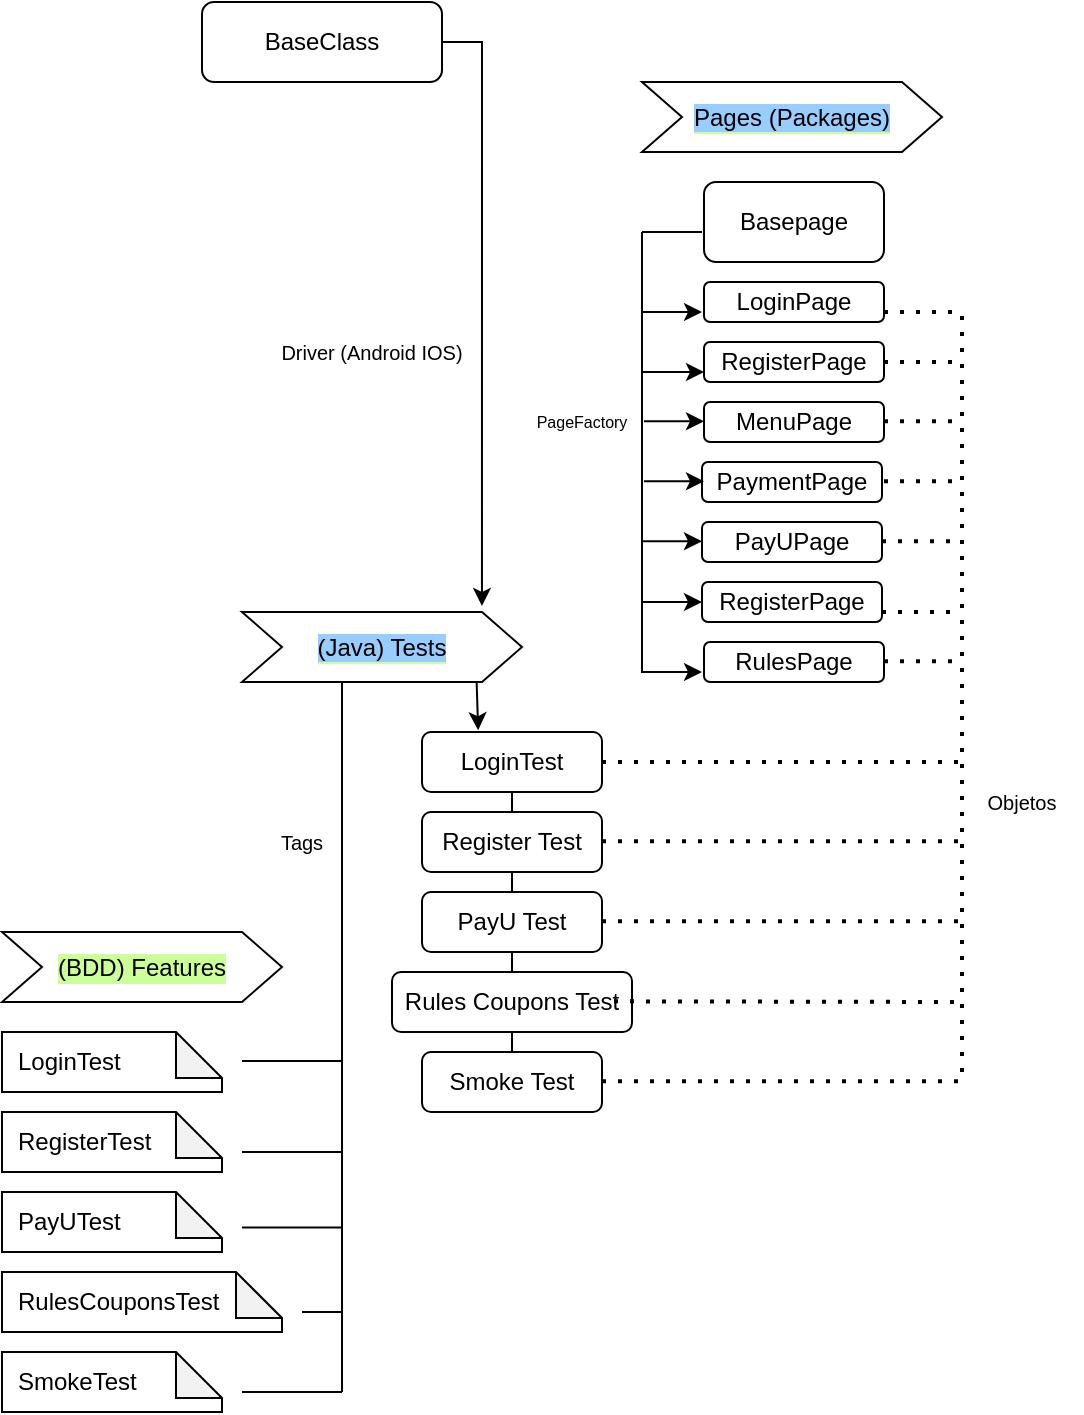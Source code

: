 <mxfile version="18.0.2" type="github">
  <diagram id="C5RBs43oDa-KdzZeNtuy" name="Page-1">
    <mxGraphModel dx="1297" dy="690" grid="1" gridSize="10" guides="1" tooltips="1" connect="1" arrows="1" fold="1" page="1" pageScale="1" pageWidth="827" pageHeight="1169" math="0" shadow="0">
      <root>
        <mxCell id="WIyWlLk6GJQsqaUBKTNV-0" />
        <mxCell id="WIyWlLk6GJQsqaUBKTNV-1" parent="WIyWlLk6GJQsqaUBKTNV-0" />
        <mxCell id="WIyWlLk6GJQsqaUBKTNV-3" value="BaseClass" style="rounded=1;whiteSpace=wrap;html=1;fontSize=12;glass=0;strokeWidth=1;shadow=0;" parent="WIyWlLk6GJQsqaUBKTNV-1" vertex="1">
          <mxGeometry x="140" y="305" width="120" height="40" as="geometry" />
        </mxCell>
        <mxCell id="WIyWlLk6GJQsqaUBKTNV-7" value="Basepage" style="rounded=1;whiteSpace=wrap;html=1;fontSize=12;glass=0;strokeWidth=1;shadow=0;" parent="WIyWlLk6GJQsqaUBKTNV-1" vertex="1">
          <mxGeometry x="391" y="395" width="90" height="40" as="geometry" />
        </mxCell>
        <mxCell id="WIyWlLk6GJQsqaUBKTNV-11" value="LoginTest" style="rounded=1;whiteSpace=wrap;html=1;fontSize=12;glass=0;strokeWidth=1;shadow=0;labelBackgroundColor=#FFFFFF;" parent="WIyWlLk6GJQsqaUBKTNV-1" vertex="1">
          <mxGeometry x="250" y="670" width="90" height="30" as="geometry" />
        </mxCell>
        <mxCell id="PB_Wogjj3rm_3J1EFjVq-0" value="(BDD) Features" style="shape=step;perimeter=stepPerimeter;whiteSpace=wrap;html=1;fixedSize=1;labelBackgroundColor=#CCFF99;" vertex="1" parent="WIyWlLk6GJQsqaUBKTNV-1">
          <mxGeometry x="40" y="770" width="140" height="35" as="geometry" />
        </mxCell>
        <mxCell id="PB_Wogjj3rm_3J1EFjVq-1" value="LoginTest" style="shape=note;whiteSpace=wrap;html=1;backgroundOutline=1;darkOpacity=0.05;size=23;align=left;spacingLeft=6;labelBackgroundColor=default;" vertex="1" parent="WIyWlLk6GJQsqaUBKTNV-1">
          <mxGeometry x="40" y="820" width="110" height="30" as="geometry" />
        </mxCell>
        <mxCell id="PB_Wogjj3rm_3J1EFjVq-2" value="RegisterTest" style="shape=note;whiteSpace=wrap;html=1;backgroundOutline=1;darkOpacity=0.05;size=23;align=left;spacingLeft=6;" vertex="1" parent="WIyWlLk6GJQsqaUBKTNV-1">
          <mxGeometry x="40" y="860" width="110" height="30" as="geometry" />
        </mxCell>
        <mxCell id="PB_Wogjj3rm_3J1EFjVq-3" value="PayUTest" style="shape=note;whiteSpace=wrap;html=1;backgroundOutline=1;darkOpacity=0.05;size=23;align=left;spacingLeft=6;" vertex="1" parent="WIyWlLk6GJQsqaUBKTNV-1">
          <mxGeometry x="40" y="900" width="110" height="30" as="geometry" />
        </mxCell>
        <mxCell id="PB_Wogjj3rm_3J1EFjVq-4" value="RulesCouponsTest" style="shape=note;whiteSpace=wrap;html=1;backgroundOutline=1;darkOpacity=0.05;size=23;align=left;spacingLeft=6;" vertex="1" parent="WIyWlLk6GJQsqaUBKTNV-1">
          <mxGeometry x="40" y="940" width="140" height="30" as="geometry" />
        </mxCell>
        <mxCell id="PB_Wogjj3rm_3J1EFjVq-7" value="SmokeTest" style="shape=note;whiteSpace=wrap;html=1;backgroundOutline=1;darkOpacity=0.05;size=23;align=left;spacingLeft=6;" vertex="1" parent="WIyWlLk6GJQsqaUBKTNV-1">
          <mxGeometry x="40" y="980" width="110" height="30" as="geometry" />
        </mxCell>
        <mxCell id="PB_Wogjj3rm_3J1EFjVq-9" value="" style="endArrow=classic;html=1;rounded=0;" edge="1" parent="WIyWlLk6GJQsqaUBKTNV-1">
          <mxGeometry width="50" height="50" relative="1" as="geometry">
            <mxPoint x="160" y="917.75" as="sourcePoint" />
            <mxPoint x="210" y="625" as="targetPoint" />
            <Array as="points">
              <mxPoint x="210" y="917.75" />
            </Array>
          </mxGeometry>
        </mxCell>
        <mxCell id="PB_Wogjj3rm_3J1EFjVq-10" value="" style="endArrow=none;html=1;rounded=0;" edge="1" parent="WIyWlLk6GJQsqaUBKTNV-1">
          <mxGeometry width="50" height="50" relative="1" as="geometry">
            <mxPoint x="160" y="834.5" as="sourcePoint" />
            <mxPoint x="210" y="834.5" as="targetPoint" />
          </mxGeometry>
        </mxCell>
        <mxCell id="PB_Wogjj3rm_3J1EFjVq-11" value="" style="endArrow=none;html=1;rounded=0;" edge="1" parent="WIyWlLk6GJQsqaUBKTNV-1">
          <mxGeometry width="50" height="50" relative="1" as="geometry">
            <mxPoint x="160" y="880" as="sourcePoint" />
            <mxPoint x="210" y="880" as="targetPoint" />
          </mxGeometry>
        </mxCell>
        <mxCell id="PB_Wogjj3rm_3J1EFjVq-12" value="" style="endArrow=none;html=1;rounded=0;" edge="1" parent="WIyWlLk6GJQsqaUBKTNV-1">
          <mxGeometry width="50" height="50" relative="1" as="geometry">
            <mxPoint x="190" y="960" as="sourcePoint" />
            <mxPoint x="210" y="960" as="targetPoint" />
          </mxGeometry>
        </mxCell>
        <mxCell id="PB_Wogjj3rm_3J1EFjVq-14" value="" style="endArrow=none;html=1;rounded=0;" edge="1" parent="WIyWlLk6GJQsqaUBKTNV-1">
          <mxGeometry width="50" height="50" relative="1" as="geometry">
            <mxPoint x="210" y="960" as="sourcePoint" />
            <mxPoint x="210" y="830" as="targetPoint" />
          </mxGeometry>
        </mxCell>
        <mxCell id="PB_Wogjj3rm_3J1EFjVq-15" value="&lt;span style=&quot;background-color: rgb(153, 204, 255);&quot;&gt;(Java) Tests&lt;/span&gt;" style="shape=step;perimeter=stepPerimeter;whiteSpace=wrap;html=1;fixedSize=1;labelBackgroundColor=#CCFF99;" vertex="1" parent="WIyWlLk6GJQsqaUBKTNV-1">
          <mxGeometry x="160" y="610" width="140" height="35" as="geometry" />
        </mxCell>
        <mxCell id="PB_Wogjj3rm_3J1EFjVq-17" value="Register Test" style="rounded=1;whiteSpace=wrap;html=1;fontSize=12;glass=0;strokeWidth=1;shadow=0;labelBackgroundColor=#FFFFFF;" vertex="1" parent="WIyWlLk6GJQsqaUBKTNV-1">
          <mxGeometry x="250" y="710" width="90" height="30" as="geometry" />
        </mxCell>
        <mxCell id="PB_Wogjj3rm_3J1EFjVq-18" value="PayU Test" style="rounded=1;whiteSpace=wrap;html=1;fontSize=12;glass=0;strokeWidth=1;shadow=0;labelBackgroundColor=#FFFFFF;" vertex="1" parent="WIyWlLk6GJQsqaUBKTNV-1">
          <mxGeometry x="250" y="750" width="90" height="30" as="geometry" />
        </mxCell>
        <mxCell id="PB_Wogjj3rm_3J1EFjVq-19" value="Rules Coupons Test" style="rounded=1;whiteSpace=wrap;html=1;fontSize=12;glass=0;strokeWidth=1;shadow=0;labelBackgroundColor=#FFFFFF;" vertex="1" parent="WIyWlLk6GJQsqaUBKTNV-1">
          <mxGeometry x="235" y="790" width="120" height="30" as="geometry" />
        </mxCell>
        <mxCell id="PB_Wogjj3rm_3J1EFjVq-20" value="Smoke Test" style="rounded=1;whiteSpace=wrap;html=1;fontSize=12;glass=0;strokeWidth=1;shadow=0;labelBackgroundColor=#FFFFFF;" vertex="1" parent="WIyWlLk6GJQsqaUBKTNV-1">
          <mxGeometry x="250" y="830" width="90" height="30" as="geometry" />
        </mxCell>
        <mxCell id="PB_Wogjj3rm_3J1EFjVq-21" value="" style="endArrow=none;html=1;rounded=0;entryX=0.5;entryY=1;entryDx=0;entryDy=0;" edge="1" parent="WIyWlLk6GJQsqaUBKTNV-1" source="PB_Wogjj3rm_3J1EFjVq-18" target="PB_Wogjj3rm_3J1EFjVq-17">
          <mxGeometry width="50" height="50" relative="1" as="geometry">
            <mxPoint x="340" y="770" as="sourcePoint" />
            <mxPoint x="390" y="720" as="targetPoint" />
          </mxGeometry>
        </mxCell>
        <mxCell id="PB_Wogjj3rm_3J1EFjVq-22" value="" style="endArrow=none;html=1;rounded=0;entryX=0.5;entryY=1;entryDx=0;entryDy=0;exitX=0.5;exitY=0;exitDx=0;exitDy=0;" edge="1" parent="WIyWlLk6GJQsqaUBKTNV-1" source="PB_Wogjj3rm_3J1EFjVq-17" target="WIyWlLk6GJQsqaUBKTNV-11">
          <mxGeometry width="50" height="50" relative="1" as="geometry">
            <mxPoint x="340" y="770" as="sourcePoint" />
            <mxPoint x="390" y="720" as="targetPoint" />
          </mxGeometry>
        </mxCell>
        <mxCell id="PB_Wogjj3rm_3J1EFjVq-23" value="" style="endArrow=none;html=1;rounded=0;entryX=0.5;entryY=1;entryDx=0;entryDy=0;exitX=0.5;exitY=0;exitDx=0;exitDy=0;" edge="1" parent="WIyWlLk6GJQsqaUBKTNV-1" source="PB_Wogjj3rm_3J1EFjVq-19" target="PB_Wogjj3rm_3J1EFjVq-18">
          <mxGeometry width="50" height="50" relative="1" as="geometry">
            <mxPoint x="340" y="770" as="sourcePoint" />
            <mxPoint x="390" y="720" as="targetPoint" />
          </mxGeometry>
        </mxCell>
        <mxCell id="PB_Wogjj3rm_3J1EFjVq-24" value="" style="endArrow=none;html=1;rounded=0;exitX=0.5;exitY=1;exitDx=0;exitDy=0;entryX=0.5;entryY=0;entryDx=0;entryDy=0;" edge="1" parent="WIyWlLk6GJQsqaUBKTNV-1" source="PB_Wogjj3rm_3J1EFjVq-19" target="PB_Wogjj3rm_3J1EFjVq-20">
          <mxGeometry width="50" height="50" relative="1" as="geometry">
            <mxPoint x="340" y="770" as="sourcePoint" />
            <mxPoint x="390" y="720" as="targetPoint" />
          </mxGeometry>
        </mxCell>
        <mxCell id="PB_Wogjj3rm_3J1EFjVq-26" value="" style="endArrow=classic;html=1;rounded=0;exitX=0.838;exitY=1;exitDx=0;exitDy=0;exitPerimeter=0;entryX=0.312;entryY=-0.029;entryDx=0;entryDy=0;entryPerimeter=0;" edge="1" parent="WIyWlLk6GJQsqaUBKTNV-1" source="PB_Wogjj3rm_3J1EFjVq-15" target="WIyWlLk6GJQsqaUBKTNV-11">
          <mxGeometry width="50" height="50" relative="1" as="geometry">
            <mxPoint x="350" y="810" as="sourcePoint" />
            <mxPoint x="400" y="760" as="targetPoint" />
          </mxGeometry>
        </mxCell>
        <mxCell id="PB_Wogjj3rm_3J1EFjVq-27" value="&lt;span style=&quot;background-color: rgb(153, 204, 255);&quot;&gt;Pages (Packages)&lt;/span&gt;" style="shape=step;perimeter=stepPerimeter;whiteSpace=wrap;html=1;fixedSize=1;labelBackgroundColor=#CCFF99;" vertex="1" parent="WIyWlLk6GJQsqaUBKTNV-1">
          <mxGeometry x="360" y="345" width="150" height="35" as="geometry" />
        </mxCell>
        <mxCell id="PB_Wogjj3rm_3J1EFjVq-28" value="LoginPage" style="rounded=1;whiteSpace=wrap;html=1;fontSize=12;glass=0;strokeWidth=1;shadow=0;" vertex="1" parent="WIyWlLk6GJQsqaUBKTNV-1">
          <mxGeometry x="391" y="445" width="90" height="20" as="geometry" />
        </mxCell>
        <mxCell id="PB_Wogjj3rm_3J1EFjVq-30" value="RegisterPage" style="rounded=1;whiteSpace=wrap;html=1;fontSize=12;glass=0;strokeWidth=1;shadow=0;" vertex="1" parent="WIyWlLk6GJQsqaUBKTNV-1">
          <mxGeometry x="391" y="475" width="90" height="20" as="geometry" />
        </mxCell>
        <mxCell id="PB_Wogjj3rm_3J1EFjVq-31" value="MenuPage" style="rounded=1;whiteSpace=wrap;html=1;fontSize=12;glass=0;strokeWidth=1;shadow=0;" vertex="1" parent="WIyWlLk6GJQsqaUBKTNV-1">
          <mxGeometry x="391" y="505" width="90" height="20" as="geometry" />
        </mxCell>
        <mxCell id="PB_Wogjj3rm_3J1EFjVq-32" value="PaymentPage" style="rounded=1;whiteSpace=wrap;html=1;fontSize=12;glass=0;strokeWidth=1;shadow=0;" vertex="1" parent="WIyWlLk6GJQsqaUBKTNV-1">
          <mxGeometry x="390" y="535" width="90" height="20" as="geometry" />
        </mxCell>
        <mxCell id="PB_Wogjj3rm_3J1EFjVq-33" value="PayUPage" style="rounded=1;whiteSpace=wrap;html=1;fontSize=12;glass=0;strokeWidth=1;shadow=0;" vertex="1" parent="WIyWlLk6GJQsqaUBKTNV-1">
          <mxGeometry x="390" y="565" width="90" height="20" as="geometry" />
        </mxCell>
        <mxCell id="PB_Wogjj3rm_3J1EFjVq-34" value="RegisterPage" style="rounded=1;whiteSpace=wrap;html=1;fontSize=12;glass=0;strokeWidth=1;shadow=0;" vertex="1" parent="WIyWlLk6GJQsqaUBKTNV-1">
          <mxGeometry x="390" y="595" width="90" height="20" as="geometry" />
        </mxCell>
        <mxCell id="PB_Wogjj3rm_3J1EFjVq-35" value="RulesPage" style="rounded=1;whiteSpace=wrap;html=1;fontSize=12;glass=0;strokeWidth=1;shadow=0;" vertex="1" parent="WIyWlLk6GJQsqaUBKTNV-1">
          <mxGeometry x="391" y="625" width="90" height="20" as="geometry" />
        </mxCell>
        <mxCell id="PB_Wogjj3rm_3J1EFjVq-36" value="" style="endArrow=none;dashed=1;html=1;dashPattern=1 3;strokeWidth=2;rounded=0;" edge="1" parent="WIyWlLk6GJQsqaUBKTNV-1">
          <mxGeometry width="50" height="50" relative="1" as="geometry">
            <mxPoint x="520" y="840" as="sourcePoint" />
            <mxPoint x="520" y="460" as="targetPoint" />
          </mxGeometry>
        </mxCell>
        <mxCell id="PB_Wogjj3rm_3J1EFjVq-37" value="" style="endArrow=none;dashed=1;html=1;dashPattern=1 3;strokeWidth=2;rounded=0;exitX=1;exitY=0.75;exitDx=0;exitDy=0;" edge="1" parent="WIyWlLk6GJQsqaUBKTNV-1" source="PB_Wogjj3rm_3J1EFjVq-28">
          <mxGeometry width="50" height="50" relative="1" as="geometry">
            <mxPoint x="340" y="650" as="sourcePoint" />
            <mxPoint x="520" y="460" as="targetPoint" />
          </mxGeometry>
        </mxCell>
        <mxCell id="PB_Wogjj3rm_3J1EFjVq-38" value="" style="endArrow=none;dashed=1;html=1;dashPattern=1 3;strokeWidth=2;rounded=0;exitX=1;exitY=0.5;exitDx=0;exitDy=0;" edge="1" parent="WIyWlLk6GJQsqaUBKTNV-1" source="PB_Wogjj3rm_3J1EFjVq-30">
          <mxGeometry width="50" height="50" relative="1" as="geometry">
            <mxPoint x="491" y="470" as="sourcePoint" />
            <mxPoint x="520" y="485" as="targetPoint" />
            <Array as="points" />
          </mxGeometry>
        </mxCell>
        <mxCell id="PB_Wogjj3rm_3J1EFjVq-39" value="" style="endArrow=none;dashed=1;html=1;dashPattern=1 3;strokeWidth=2;rounded=0;exitX=1;exitY=0.75;exitDx=0;exitDy=0;" edge="1" parent="WIyWlLk6GJQsqaUBKTNV-1">
          <mxGeometry width="50" height="50" relative="1" as="geometry">
            <mxPoint x="481" y="514.66" as="sourcePoint" />
            <mxPoint x="520.0" y="514.66" as="targetPoint" />
          </mxGeometry>
        </mxCell>
        <mxCell id="PB_Wogjj3rm_3J1EFjVq-40" value="" style="endArrow=none;dashed=1;html=1;dashPattern=1 3;strokeWidth=2;rounded=0;exitX=1;exitY=0.75;exitDx=0;exitDy=0;" edge="1" parent="WIyWlLk6GJQsqaUBKTNV-1">
          <mxGeometry width="50" height="50" relative="1" as="geometry">
            <mxPoint x="481" y="544.66" as="sourcePoint" />
            <mxPoint x="520.0" y="544.66" as="targetPoint" />
          </mxGeometry>
        </mxCell>
        <mxCell id="PB_Wogjj3rm_3J1EFjVq-41" value="" style="endArrow=none;dashed=1;html=1;dashPattern=1 3;strokeWidth=2;rounded=0;exitX=1;exitY=0.75;exitDx=0;exitDy=0;" edge="1" parent="WIyWlLk6GJQsqaUBKTNV-1">
          <mxGeometry width="50" height="50" relative="1" as="geometry">
            <mxPoint x="480" y="574.66" as="sourcePoint" />
            <mxPoint x="519.0" y="574.66" as="targetPoint" />
          </mxGeometry>
        </mxCell>
        <mxCell id="PB_Wogjj3rm_3J1EFjVq-42" value="" style="endArrow=none;dashed=1;html=1;dashPattern=1 3;strokeWidth=2;rounded=0;exitX=1;exitY=0.75;exitDx=0;exitDy=0;" edge="1" parent="WIyWlLk6GJQsqaUBKTNV-1">
          <mxGeometry width="50" height="50" relative="1" as="geometry">
            <mxPoint x="480" y="610" as="sourcePoint" />
            <mxPoint x="519.0" y="610" as="targetPoint" />
          </mxGeometry>
        </mxCell>
        <mxCell id="PB_Wogjj3rm_3J1EFjVq-43" value="" style="endArrow=none;dashed=1;html=1;dashPattern=1 3;strokeWidth=2;rounded=0;exitX=1;exitY=0.75;exitDx=0;exitDy=0;" edge="1" parent="WIyWlLk6GJQsqaUBKTNV-1">
          <mxGeometry width="50" height="50" relative="1" as="geometry">
            <mxPoint x="481" y="634.66" as="sourcePoint" />
            <mxPoint x="520.0" y="634.66" as="targetPoint" />
          </mxGeometry>
        </mxCell>
        <mxCell id="PB_Wogjj3rm_3J1EFjVq-44" value="" style="endArrow=none;dashed=1;html=1;dashPattern=1 3;strokeWidth=2;rounded=0;exitX=1;exitY=0.5;exitDx=0;exitDy=0;" edge="1" parent="WIyWlLk6GJQsqaUBKTNV-1" source="WIyWlLk6GJQsqaUBKTNV-11">
          <mxGeometry width="50" height="50" relative="1" as="geometry">
            <mxPoint x="364" y="720" as="sourcePoint" />
            <mxPoint x="520" y="685" as="targetPoint" />
          </mxGeometry>
        </mxCell>
        <mxCell id="PB_Wogjj3rm_3J1EFjVq-46" value="" style="endArrow=none;dashed=1;html=1;dashPattern=1 3;strokeWidth=2;rounded=0;exitX=1;exitY=0.5;exitDx=0;exitDy=0;" edge="1" parent="WIyWlLk6GJQsqaUBKTNV-1">
          <mxGeometry width="50" height="50" relative="1" as="geometry">
            <mxPoint x="340" y="724.66" as="sourcePoint" />
            <mxPoint x="520.0" y="724.66" as="targetPoint" />
          </mxGeometry>
        </mxCell>
        <mxCell id="PB_Wogjj3rm_3J1EFjVq-47" value="" style="endArrow=none;dashed=1;html=1;dashPattern=1 3;strokeWidth=2;rounded=0;exitX=1;exitY=0.5;exitDx=0;exitDy=0;" edge="1" parent="WIyWlLk6GJQsqaUBKTNV-1">
          <mxGeometry width="50" height="50" relative="1" as="geometry">
            <mxPoint x="340" y="764.66" as="sourcePoint" />
            <mxPoint x="520.0" y="764.66" as="targetPoint" />
          </mxGeometry>
        </mxCell>
        <mxCell id="PB_Wogjj3rm_3J1EFjVq-48" value="" style="endArrow=none;dashed=1;html=1;dashPattern=1 3;strokeWidth=2;rounded=0;exitX=1;exitY=0.5;exitDx=0;exitDy=0;" edge="1" parent="WIyWlLk6GJQsqaUBKTNV-1">
          <mxGeometry width="50" height="50" relative="1" as="geometry">
            <mxPoint x="346" y="804.66" as="sourcePoint" />
            <mxPoint x="520" y="805" as="targetPoint" />
          </mxGeometry>
        </mxCell>
        <mxCell id="PB_Wogjj3rm_3J1EFjVq-49" value="" style="endArrow=none;dashed=1;html=1;dashPattern=1 3;strokeWidth=2;rounded=0;exitX=1;exitY=0.5;exitDx=0;exitDy=0;" edge="1" parent="WIyWlLk6GJQsqaUBKTNV-1">
          <mxGeometry width="50" height="50" relative="1" as="geometry">
            <mxPoint x="340" y="844.66" as="sourcePoint" />
            <mxPoint x="520.0" y="844.66" as="targetPoint" />
          </mxGeometry>
        </mxCell>
        <mxCell id="PB_Wogjj3rm_3J1EFjVq-50" value="" style="endArrow=classic;html=1;rounded=0;" edge="1" parent="WIyWlLk6GJQsqaUBKTNV-1">
          <mxGeometry width="50" height="50" relative="1" as="geometry">
            <mxPoint x="360" y="420" as="sourcePoint" />
            <mxPoint x="390" y="640" as="targetPoint" />
            <Array as="points">
              <mxPoint x="360" y="640" />
            </Array>
          </mxGeometry>
        </mxCell>
        <mxCell id="PB_Wogjj3rm_3J1EFjVq-51" value="" style="endArrow=none;html=1;rounded=0;" edge="1" parent="WIyWlLk6GJQsqaUBKTNV-1">
          <mxGeometry width="50" height="50" relative="1" as="geometry">
            <mxPoint x="390" y="420" as="sourcePoint" />
            <mxPoint x="360" y="420" as="targetPoint" />
          </mxGeometry>
        </mxCell>
        <mxCell id="PB_Wogjj3rm_3J1EFjVq-52" value="" style="endArrow=classic;html=1;rounded=0;" edge="1" parent="WIyWlLk6GJQsqaUBKTNV-1">
          <mxGeometry width="50" height="50" relative="1" as="geometry">
            <mxPoint x="360" y="460" as="sourcePoint" />
            <mxPoint x="390" y="460" as="targetPoint" />
          </mxGeometry>
        </mxCell>
        <mxCell id="PB_Wogjj3rm_3J1EFjVq-53" value="" style="endArrow=classic;html=1;rounded=0;entryX=0;entryY=0.75;entryDx=0;entryDy=0;" edge="1" parent="WIyWlLk6GJQsqaUBKTNV-1" target="PB_Wogjj3rm_3J1EFjVq-30">
          <mxGeometry width="50" height="50" relative="1" as="geometry">
            <mxPoint x="360" y="490" as="sourcePoint" />
            <mxPoint x="400" y="470" as="targetPoint" />
          </mxGeometry>
        </mxCell>
        <mxCell id="PB_Wogjj3rm_3J1EFjVq-54" value="" style="endArrow=classic;html=1;rounded=0;" edge="1" parent="WIyWlLk6GJQsqaUBKTNV-1">
          <mxGeometry width="50" height="50" relative="1" as="geometry">
            <mxPoint x="361" y="514.66" as="sourcePoint" />
            <mxPoint x="391" y="514.66" as="targetPoint" />
          </mxGeometry>
        </mxCell>
        <mxCell id="PB_Wogjj3rm_3J1EFjVq-55" value="" style="endArrow=classic;html=1;rounded=0;" edge="1" parent="WIyWlLk6GJQsqaUBKTNV-1">
          <mxGeometry width="50" height="50" relative="1" as="geometry">
            <mxPoint x="361" y="544.66" as="sourcePoint" />
            <mxPoint x="391" y="544.66" as="targetPoint" />
          </mxGeometry>
        </mxCell>
        <mxCell id="PB_Wogjj3rm_3J1EFjVq-56" value="" style="endArrow=classic;html=1;rounded=0;" edge="1" parent="WIyWlLk6GJQsqaUBKTNV-1">
          <mxGeometry width="50" height="50" relative="1" as="geometry">
            <mxPoint x="360" y="574.66" as="sourcePoint" />
            <mxPoint x="390" y="574.66" as="targetPoint" />
          </mxGeometry>
        </mxCell>
        <mxCell id="PB_Wogjj3rm_3J1EFjVq-57" value="" style="endArrow=classic;html=1;rounded=0;entryX=0;entryY=0.5;entryDx=0;entryDy=0;" edge="1" parent="WIyWlLk6GJQsqaUBKTNV-1" target="PB_Wogjj3rm_3J1EFjVq-34">
          <mxGeometry width="50" height="50" relative="1" as="geometry">
            <mxPoint x="360" y="605" as="sourcePoint" />
            <mxPoint x="440" y="510" as="targetPoint" />
            <Array as="points">
              <mxPoint x="380" y="605" />
            </Array>
          </mxGeometry>
        </mxCell>
        <mxCell id="PB_Wogjj3rm_3J1EFjVq-58" value="PageFactory" style="text;html=1;strokeColor=none;fillColor=none;align=center;verticalAlign=middle;whiteSpace=wrap;rounded=0;labelBackgroundColor=#FFFFFF;fontSize=8;" vertex="1" parent="WIyWlLk6GJQsqaUBKTNV-1">
          <mxGeometry x="320" y="515" width="20" as="geometry" />
        </mxCell>
        <mxCell id="PB_Wogjj3rm_3J1EFjVq-59" value="" style="endArrow=none;html=1;rounded=0;fontSize=10;" edge="1" parent="WIyWlLk6GJQsqaUBKTNV-1">
          <mxGeometry width="50" height="50" relative="1" as="geometry">
            <mxPoint x="210" y="960" as="sourcePoint" />
            <mxPoint x="210" y="1000" as="targetPoint" />
          </mxGeometry>
        </mxCell>
        <mxCell id="PB_Wogjj3rm_3J1EFjVq-60" value="" style="endArrow=none;html=1;rounded=0;fontSize=10;" edge="1" parent="WIyWlLk6GJQsqaUBKTNV-1">
          <mxGeometry width="50" height="50" relative="1" as="geometry">
            <mxPoint x="160" y="1000" as="sourcePoint" />
            <mxPoint x="210" y="1000" as="targetPoint" />
          </mxGeometry>
        </mxCell>
        <mxCell id="PB_Wogjj3rm_3J1EFjVq-61" value="Objetos" style="text;html=1;strokeColor=none;fillColor=none;align=center;verticalAlign=middle;whiteSpace=wrap;rounded=0;labelBackgroundColor=#FFFFFF;fontSize=10;" vertex="1" parent="WIyWlLk6GJQsqaUBKTNV-1">
          <mxGeometry x="520" y="690" width="60" height="30" as="geometry" />
        </mxCell>
        <mxCell id="PB_Wogjj3rm_3J1EFjVq-66" value="" style="endArrow=classic;html=1;rounded=0;fontSize=10;exitX=1;exitY=0.5;exitDx=0;exitDy=0;entryX=0.857;entryY=-0.086;entryDx=0;entryDy=0;entryPerimeter=0;" edge="1" parent="WIyWlLk6GJQsqaUBKTNV-1" source="WIyWlLk6GJQsqaUBKTNV-3" target="PB_Wogjj3rm_3J1EFjVq-15">
          <mxGeometry width="50" height="50" relative="1" as="geometry">
            <mxPoint x="390" y="550" as="sourcePoint" />
            <mxPoint x="440" y="500" as="targetPoint" />
            <Array as="points">
              <mxPoint x="280" y="325" />
            </Array>
          </mxGeometry>
        </mxCell>
        <mxCell id="PB_Wogjj3rm_3J1EFjVq-67" value="Driver (Android IOS)" style="text;html=1;strokeColor=none;fillColor=none;align=center;verticalAlign=middle;whiteSpace=wrap;rounded=0;labelBackgroundColor=#FFFFFF;fontSize=10;" vertex="1" parent="WIyWlLk6GJQsqaUBKTNV-1">
          <mxGeometry x="170" y="465" width="110" height="30" as="geometry" />
        </mxCell>
        <mxCell id="PB_Wogjj3rm_3J1EFjVq-68" value="Tags" style="text;html=1;strokeColor=none;fillColor=none;align=center;verticalAlign=middle;whiteSpace=wrap;rounded=0;labelBackgroundColor=#FFFFFF;fontSize=10;" vertex="1" parent="WIyWlLk6GJQsqaUBKTNV-1">
          <mxGeometry x="160" y="710" width="60" height="30" as="geometry" />
        </mxCell>
      </root>
    </mxGraphModel>
  </diagram>
</mxfile>
